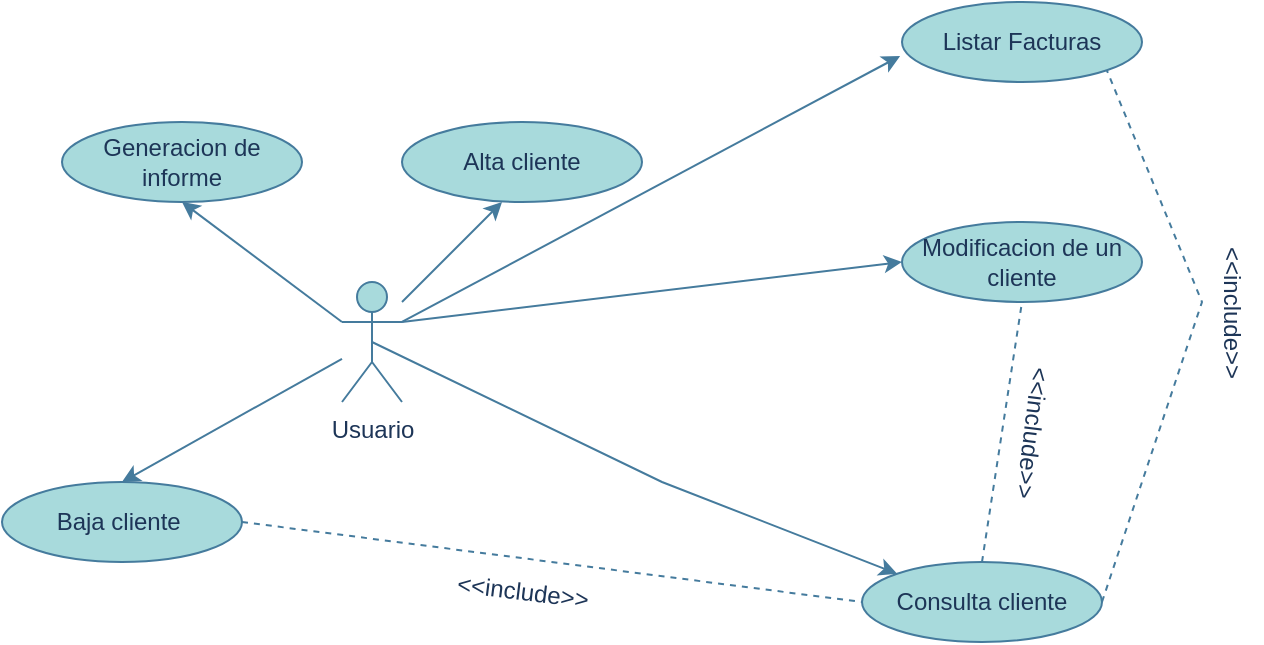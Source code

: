 <mxfile version="21.0.2" type="github">
  <diagram name="Página-1" id="SjMcYrSv12kku6bWubCx">
    <mxGraphModel dx="1434" dy="756" grid="1" gridSize="10" guides="1" tooltips="1" connect="1" arrows="1" fold="1" page="1" pageScale="1" pageWidth="827" pageHeight="1169" math="0" shadow="0">
      <root>
        <mxCell id="0" />
        <mxCell id="1" parent="0" />
        <mxCell id="gPZ4mVQIz31WeM75k_3L-1" value="Usuario&lt;br&gt;" style="shape=umlActor;verticalLabelPosition=bottom;verticalAlign=top;html=1;outlineConnect=0;labelBackgroundColor=none;fillColor=#A8DADC;strokeColor=#457B9D;fontColor=#1D3557;" vertex="1" parent="1">
          <mxGeometry x="270" y="210" width="30" height="60" as="geometry" />
        </mxCell>
        <mxCell id="gPZ4mVQIz31WeM75k_3L-2" value="Alta cliente" style="ellipse;whiteSpace=wrap;html=1;labelBackgroundColor=none;fillColor=#A8DADC;strokeColor=#457B9D;fontColor=#1D3557;" vertex="1" parent="1">
          <mxGeometry x="300" y="130" width="120" height="40" as="geometry" />
        </mxCell>
        <mxCell id="gPZ4mVQIz31WeM75k_3L-3" value="Consulta cliente" style="ellipse;whiteSpace=wrap;html=1;labelBackgroundColor=none;fillColor=#A8DADC;strokeColor=#457B9D;fontColor=#1D3557;" vertex="1" parent="1">
          <mxGeometry x="530" y="350" width="120" height="40" as="geometry" />
        </mxCell>
        <mxCell id="gPZ4mVQIz31WeM75k_3L-4" value="Generacion de informe" style="ellipse;whiteSpace=wrap;html=1;labelBackgroundColor=none;fillColor=#A8DADC;strokeColor=#457B9D;fontColor=#1D3557;" vertex="1" parent="1">
          <mxGeometry x="130" y="130" width="120" height="40" as="geometry" />
        </mxCell>
        <mxCell id="gPZ4mVQIz31WeM75k_3L-5" value="Baja cliente&amp;nbsp;" style="ellipse;whiteSpace=wrap;html=1;labelBackgroundColor=none;fillColor=#A8DADC;strokeColor=#457B9D;fontColor=#1D3557;" vertex="1" parent="1">
          <mxGeometry x="100" y="310" width="120" height="40" as="geometry" />
        </mxCell>
        <mxCell id="gPZ4mVQIz31WeM75k_3L-6" value="Listar Facturas" style="ellipse;whiteSpace=wrap;html=1;labelBackgroundColor=none;fillColor=#A8DADC;strokeColor=#457B9D;fontColor=#1D3557;" vertex="1" parent="1">
          <mxGeometry x="550" y="70" width="120" height="40" as="geometry" />
        </mxCell>
        <mxCell id="gPZ4mVQIz31WeM75k_3L-7" value="Modificacion de un&lt;br&gt;cliente" style="ellipse;whiteSpace=wrap;html=1;labelBackgroundColor=none;fillColor=#A8DADC;strokeColor=#457B9D;fontColor=#1D3557;" vertex="1" parent="1">
          <mxGeometry x="550" y="180" width="120" height="40" as="geometry" />
        </mxCell>
        <mxCell id="gPZ4mVQIz31WeM75k_3L-8" value="" style="endArrow=none;dashed=1;html=1;rounded=0;exitX=1;exitY=0.5;exitDx=0;exitDy=0;entryX=0;entryY=0.5;entryDx=0;entryDy=0;labelBackgroundColor=none;strokeColor=#457B9D;fontColor=default;" edge="1" parent="1" source="gPZ4mVQIz31WeM75k_3L-5" target="gPZ4mVQIz31WeM75k_3L-3">
          <mxGeometry width="50" height="50" relative="1" as="geometry">
            <mxPoint x="410" y="330" as="sourcePoint" />
            <mxPoint x="430" y="330" as="targetPoint" />
          </mxGeometry>
        </mxCell>
        <mxCell id="gPZ4mVQIz31WeM75k_3L-9" value="&amp;lt;&amp;lt;include&amp;gt;&amp;gt;" style="text;html=1;align=center;verticalAlign=middle;resizable=0;points=[];autosize=1;rotation=7;labelBackgroundColor=none;fontColor=#1D3557;" vertex="1" parent="1">
          <mxGeometry x="315" y="350" width="90" height="30" as="geometry" />
        </mxCell>
        <mxCell id="gPZ4mVQIz31WeM75k_3L-10" value="" style="endArrow=classic;html=1;rounded=0;exitX=0.5;exitY=0.5;exitDx=0;exitDy=0;exitPerimeter=0;entryX=0;entryY=0;entryDx=0;entryDy=0;labelBackgroundColor=none;strokeColor=#457B9D;fontColor=default;" edge="1" parent="1" source="gPZ4mVQIz31WeM75k_3L-1" target="gPZ4mVQIz31WeM75k_3L-3">
          <mxGeometry width="50" height="50" relative="1" as="geometry">
            <mxPoint x="410" y="330" as="sourcePoint" />
            <mxPoint x="460" y="280" as="targetPoint" />
            <Array as="points">
              <mxPoint x="430" y="310" />
            </Array>
          </mxGeometry>
        </mxCell>
        <mxCell id="gPZ4mVQIz31WeM75k_3L-11" value="" style="endArrow=classic;html=1;rounded=0;entryX=0.5;entryY=1;entryDx=0;entryDy=0;exitX=0;exitY=0.333;exitDx=0;exitDy=0;exitPerimeter=0;labelBackgroundColor=none;strokeColor=#457B9D;fontColor=default;" edge="1" parent="1" source="gPZ4mVQIz31WeM75k_3L-1" target="gPZ4mVQIz31WeM75k_3L-4">
          <mxGeometry width="50" height="50" relative="1" as="geometry">
            <mxPoint x="190" y="265" as="sourcePoint" />
            <mxPoint x="240" y="215" as="targetPoint" />
          </mxGeometry>
        </mxCell>
        <mxCell id="gPZ4mVQIz31WeM75k_3L-12" value="" style="endArrow=classic;html=1;rounded=0;entryX=0.5;entryY=0;entryDx=0;entryDy=0;labelBackgroundColor=none;strokeColor=#457B9D;fontColor=default;" edge="1" parent="1" source="gPZ4mVQIz31WeM75k_3L-1" target="gPZ4mVQIz31WeM75k_3L-5">
          <mxGeometry width="50" height="50" relative="1" as="geometry">
            <mxPoint x="135" y="270" as="sourcePoint" />
            <mxPoint x="185" y="220" as="targetPoint" />
          </mxGeometry>
        </mxCell>
        <mxCell id="gPZ4mVQIz31WeM75k_3L-13" value="" style="endArrow=classic;html=1;rounded=0;labelBackgroundColor=none;strokeColor=#457B9D;fontColor=default;" edge="1" parent="1">
          <mxGeometry width="50" height="50" relative="1" as="geometry">
            <mxPoint x="300" y="220" as="sourcePoint" />
            <mxPoint x="350" y="170" as="targetPoint" />
          </mxGeometry>
        </mxCell>
        <mxCell id="gPZ4mVQIz31WeM75k_3L-14" value="" style="endArrow=classic;html=1;rounded=0;entryX=-0.008;entryY=0.675;entryDx=0;entryDy=0;entryPerimeter=0;exitX=1;exitY=0.333;exitDx=0;exitDy=0;exitPerimeter=0;labelBackgroundColor=none;strokeColor=#457B9D;fontColor=default;" edge="1" parent="1" source="gPZ4mVQIz31WeM75k_3L-1" target="gPZ4mVQIz31WeM75k_3L-6">
          <mxGeometry width="50" height="50" relative="1" as="geometry">
            <mxPoint x="320" y="240" as="sourcePoint" />
            <mxPoint x="370" y="190" as="targetPoint" />
          </mxGeometry>
        </mxCell>
        <mxCell id="gPZ4mVQIz31WeM75k_3L-15" value="" style="endArrow=classic;html=1;rounded=0;entryX=0;entryY=0.5;entryDx=0;entryDy=0;labelBackgroundColor=none;strokeColor=#457B9D;fontColor=default;" edge="1" parent="1" target="gPZ4mVQIz31WeM75k_3L-7">
          <mxGeometry width="50" height="50" relative="1" as="geometry">
            <mxPoint x="300" y="230" as="sourcePoint" />
            <mxPoint x="385" y="205" as="targetPoint" />
          </mxGeometry>
        </mxCell>
        <mxCell id="gPZ4mVQIz31WeM75k_3L-16" value="" style="endArrow=none;dashed=1;html=1;rounded=0;entryX=0.5;entryY=1;entryDx=0;entryDy=0;exitX=0.5;exitY=0;exitDx=0;exitDy=0;labelBackgroundColor=none;strokeColor=#457B9D;fontColor=default;" edge="1" parent="1" source="gPZ4mVQIz31WeM75k_3L-3" target="gPZ4mVQIz31WeM75k_3L-7">
          <mxGeometry width="50" height="50" relative="1" as="geometry">
            <mxPoint x="410" y="330" as="sourcePoint" />
            <mxPoint x="460" y="280" as="targetPoint" />
          </mxGeometry>
        </mxCell>
        <mxCell id="gPZ4mVQIz31WeM75k_3L-17" value="&amp;lt;&amp;lt;include&amp;gt;&amp;gt;" style="text;html=1;align=center;verticalAlign=middle;resizable=0;points=[];autosize=1;rotation=97;labelBackgroundColor=none;fontColor=#1D3557;" vertex="1" parent="1">
          <mxGeometry x="570" y="270" width="90" height="30" as="geometry" />
        </mxCell>
        <mxCell id="gPZ4mVQIz31WeM75k_3L-18" value="" style="endArrow=none;dashed=1;html=1;rounded=0;entryX=1;entryY=1;entryDx=0;entryDy=0;exitX=1;exitY=0.5;exitDx=0;exitDy=0;labelBackgroundColor=none;strokeColor=#457B9D;fontColor=default;" edge="1" parent="1" source="gPZ4mVQIz31WeM75k_3L-3" target="gPZ4mVQIz31WeM75k_3L-6">
          <mxGeometry width="50" height="50" relative="1" as="geometry">
            <mxPoint x="770" y="340" as="sourcePoint" />
            <mxPoint x="770" y="100" as="targetPoint" />
            <Array as="points">
              <mxPoint x="700" y="220" />
            </Array>
          </mxGeometry>
        </mxCell>
        <mxCell id="gPZ4mVQIz31WeM75k_3L-19" value="&amp;lt;&amp;lt;include&amp;gt;&amp;gt;" style="text;html=1;align=center;verticalAlign=middle;resizable=0;points=[];autosize=1;rotation=90;labelBackgroundColor=none;fontColor=#1D3557;" vertex="1" parent="1">
          <mxGeometry x="670" y="210" width="90" height="30" as="geometry" />
        </mxCell>
      </root>
    </mxGraphModel>
  </diagram>
</mxfile>
